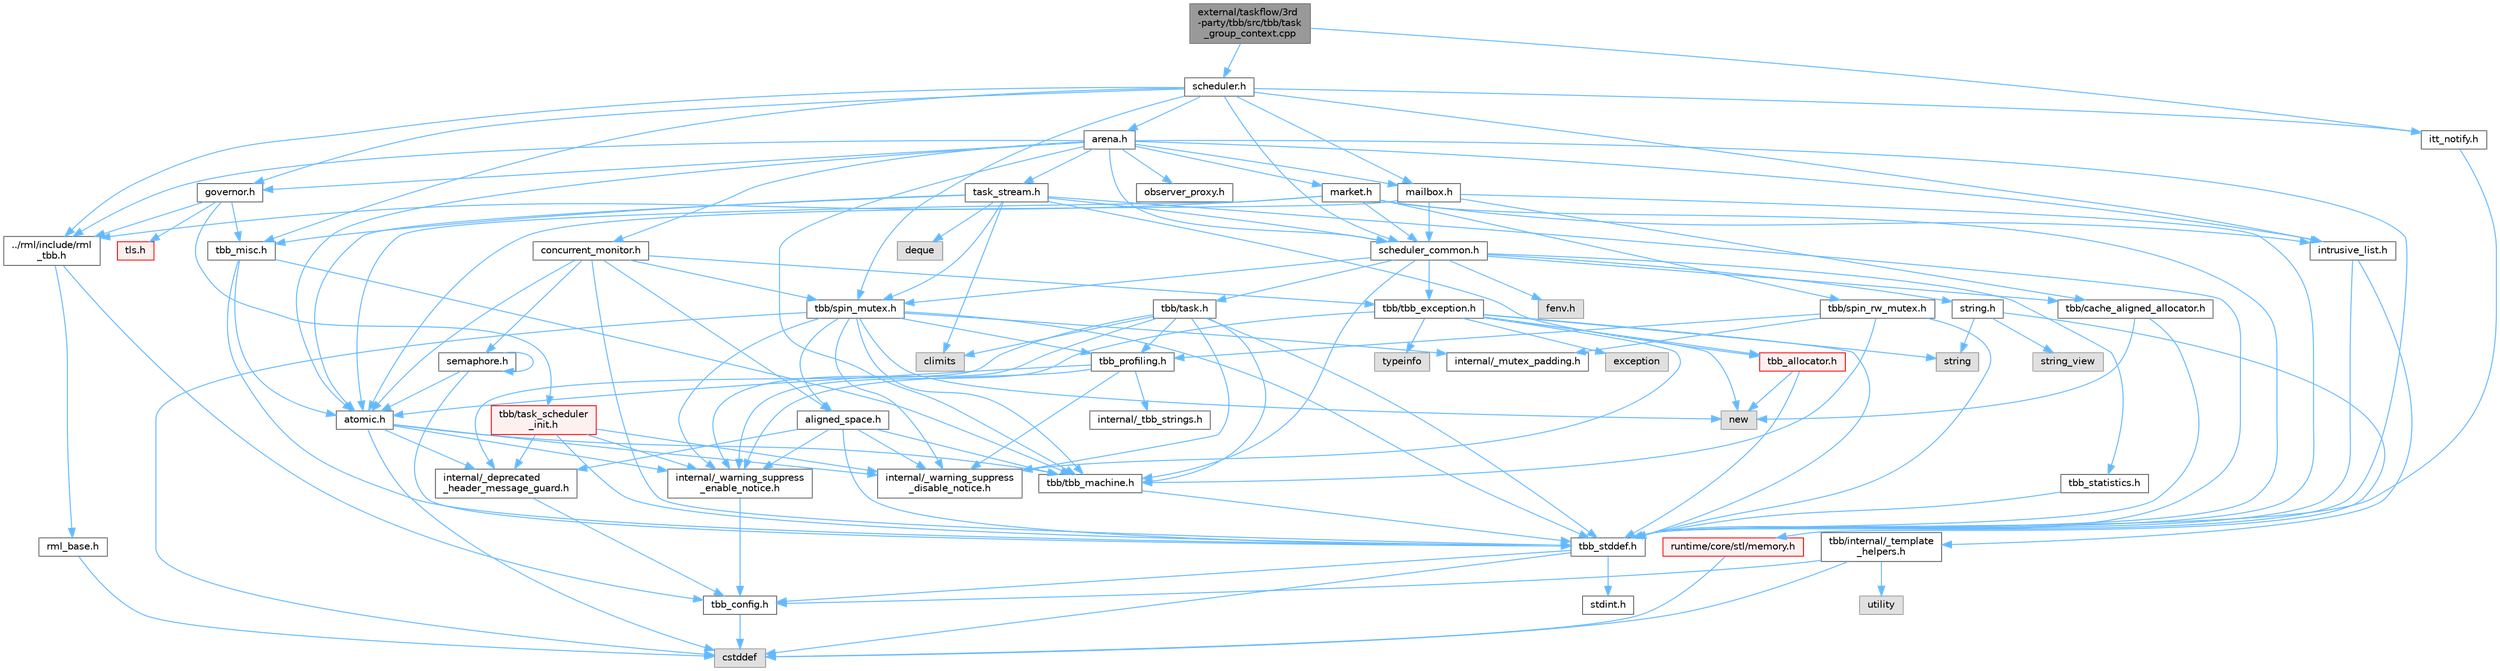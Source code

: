 digraph "external/taskflow/3rd-party/tbb/src/tbb/task_group_context.cpp"
{
 // LATEX_PDF_SIZE
  bgcolor="transparent";
  edge [fontname=Helvetica,fontsize=10,labelfontname=Helvetica,labelfontsize=10];
  node [fontname=Helvetica,fontsize=10,shape=box,height=0.2,width=0.4];
  Node1 [id="Node000001",label="external/taskflow/3rd\l-party/tbb/src/tbb/task\l_group_context.cpp",height=0.2,width=0.4,color="gray40", fillcolor="grey60", style="filled", fontcolor="black",tooltip=" "];
  Node1 -> Node2 [id="edge1_Node000001_Node000002",color="steelblue1",style="solid",tooltip=" "];
  Node2 [id="Node000002",label="scheduler.h",height=0.2,width=0.4,color="grey40", fillcolor="white", style="filled",URL="$scheduler_8h.html",tooltip=" "];
  Node2 -> Node3 [id="edge2_Node000002_Node000003",color="steelblue1",style="solid",tooltip=" "];
  Node3 [id="Node000003",label="scheduler_common.h",height=0.2,width=0.4,color="grey40", fillcolor="white", style="filled",URL="$scheduler__common_8h.html",tooltip=" "];
  Node3 -> Node4 [id="edge3_Node000003_Node000004",color="steelblue1",style="solid",tooltip=" "];
  Node4 [id="Node000004",label="tbb/tbb_machine.h",height=0.2,width=0.4,color="grey40", fillcolor="white", style="filled",URL="$tbb__machine_8h.html",tooltip=" "];
  Node4 -> Node5 [id="edge4_Node000004_Node000005",color="steelblue1",style="solid",tooltip=" "];
  Node5 [id="Node000005",label="tbb_stddef.h",height=0.2,width=0.4,color="grey40", fillcolor="white", style="filled",URL="$tbb__stddef_8h.html",tooltip=" "];
  Node5 -> Node6 [id="edge5_Node000005_Node000006",color="steelblue1",style="solid",tooltip=" "];
  Node6 [id="Node000006",label="tbb_config.h",height=0.2,width=0.4,color="grey40", fillcolor="white", style="filled",URL="$tbb__config_8h.html",tooltip=" "];
  Node6 -> Node7 [id="edge6_Node000006_Node000007",color="steelblue1",style="solid",tooltip=" "];
  Node7 [id="Node000007",label="cstddef",height=0.2,width=0.4,color="grey60", fillcolor="#E0E0E0", style="filled",tooltip=" "];
  Node5 -> Node7 [id="edge7_Node000005_Node000007",color="steelblue1",style="solid",tooltip=" "];
  Node5 -> Node8 [id="edge8_Node000005_Node000008",color="steelblue1",style="solid",tooltip=" "];
  Node8 [id="Node000008",label="stdint.h",height=0.2,width=0.4,color="grey40", fillcolor="white", style="filled",URL="$stdint_8h.html",tooltip=" "];
  Node3 -> Node9 [id="edge9_Node000003_Node000009",color="steelblue1",style="solid",tooltip=" "];
  Node9 [id="Node000009",label="tbb/cache_aligned_allocator.h",height=0.2,width=0.4,color="grey40", fillcolor="white", style="filled",URL="$cache__aligned__allocator_8h.html",tooltip=" "];
  Node9 -> Node10 [id="edge10_Node000009_Node000010",color="steelblue1",style="solid",tooltip=" "];
  Node10 [id="Node000010",label="new",height=0.2,width=0.4,color="grey60", fillcolor="#E0E0E0", style="filled",tooltip=" "];
  Node9 -> Node5 [id="edge11_Node000009_Node000005",color="steelblue1",style="solid",tooltip=" "];
  Node3 -> Node11 [id="edge12_Node000003_Node000011",color="steelblue1",style="solid",tooltip=" "];
  Node11 [id="Node000011",label="string.h",height=0.2,width=0.4,color="grey40", fillcolor="white", style="filled",URL="$string_8h.html",tooltip=" "];
  Node11 -> Node12 [id="edge13_Node000011_Node000012",color="steelblue1",style="solid",tooltip=" "];
  Node12 [id="Node000012",label="string",height=0.2,width=0.4,color="grey60", fillcolor="#E0E0E0", style="filled",tooltip=" "];
  Node11 -> Node13 [id="edge14_Node000011_Node000013",color="steelblue1",style="solid",tooltip=" "];
  Node13 [id="Node000013",label="string_view",height=0.2,width=0.4,color="grey60", fillcolor="#E0E0E0", style="filled",tooltip=" "];
  Node11 -> Node14 [id="edge15_Node000011_Node000014",color="steelblue1",style="solid",tooltip=" "];
  Node14 [id="Node000014",label="runtime/core/stl/memory.h",height=0.2,width=0.4,color="red", fillcolor="#FFF0F0", style="filled",URL="$runtime_2core_2stl_2memory_8h.html",tooltip=" "];
  Node14 -> Node7 [id="edge16_Node000014_Node000007",color="steelblue1",style="solid",tooltip=" "];
  Node3 -> Node158 [id="edge17_Node000003_Node000158",color="steelblue1",style="solid",tooltip=" "];
  Node158 [id="Node000158",label="tbb_statistics.h",height=0.2,width=0.4,color="grey40", fillcolor="white", style="filled",URL="$tbb__statistics_8h.html",tooltip=" "];
  Node158 -> Node5 [id="edge18_Node000158_Node000005",color="steelblue1",style="solid",tooltip=" "];
  Node3 -> Node159 [id="edge19_Node000003_Node000159",color="steelblue1",style="solid",tooltip=" "];
  Node159 [id="Node000159",label="tbb/task.h",height=0.2,width=0.4,color="grey40", fillcolor="white", style="filled",URL="$task_8h.html",tooltip=" "];
  Node159 -> Node160 [id="edge20_Node000159_Node000160",color="steelblue1",style="solid",tooltip=" "];
  Node160 [id="Node000160",label="internal/_deprecated\l_header_message_guard.h",height=0.2,width=0.4,color="grey40", fillcolor="white", style="filled",URL="$__deprecated__header__message__guard_8h.html",tooltip=" "];
  Node160 -> Node6 [id="edge21_Node000160_Node000006",color="steelblue1",style="solid",tooltip=" "];
  Node159 -> Node161 [id="edge22_Node000159_Node000161",color="steelblue1",style="solid",tooltip=" "];
  Node161 [id="Node000161",label="internal/_warning_suppress\l_enable_notice.h",height=0.2,width=0.4,color="grey40", fillcolor="white", style="filled",URL="$__warning__suppress__enable__notice_8h.html",tooltip=" "];
  Node161 -> Node6 [id="edge23_Node000161_Node000006",color="steelblue1",style="solid",tooltip=" "];
  Node159 -> Node5 [id="edge24_Node000159_Node000005",color="steelblue1",style="solid",tooltip=" "];
  Node159 -> Node4 [id="edge25_Node000159_Node000004",color="steelblue1",style="solid",tooltip=" "];
  Node159 -> Node162 [id="edge26_Node000159_Node000162",color="steelblue1",style="solid",tooltip=" "];
  Node162 [id="Node000162",label="tbb_profiling.h",height=0.2,width=0.4,color="grey40", fillcolor="white", style="filled",URL="$tbb__profiling_8h.html",tooltip=" "];
  Node162 -> Node161 [id="edge27_Node000162_Node000161",color="steelblue1",style="solid",tooltip=" "];
  Node162 -> Node163 [id="edge28_Node000162_Node000163",color="steelblue1",style="solid",tooltip=" "];
  Node163 [id="Node000163",label="internal/_tbb_strings.h",height=0.2,width=0.4,color="grey40", fillcolor="white", style="filled",URL="$__tbb__strings_8h.html",tooltip=" "];
  Node162 -> Node164 [id="edge29_Node000162_Node000164",color="steelblue1",style="solid",tooltip=" "];
  Node164 [id="Node000164",label="atomic.h",height=0.2,width=0.4,color="grey40", fillcolor="white", style="filled",URL="$external_2taskflow_23rd-party_2tbb_2include_2tbb_2atomic_8h.html",tooltip=" "];
  Node164 -> Node160 [id="edge30_Node000164_Node000160",color="steelblue1",style="solid",tooltip=" "];
  Node164 -> Node161 [id="edge31_Node000164_Node000161",color="steelblue1",style="solid",tooltip=" "];
  Node164 -> Node7 [id="edge32_Node000164_Node000007",color="steelblue1",style="solid",tooltip=" "];
  Node164 -> Node4 [id="edge33_Node000164_Node000004",color="steelblue1",style="solid",tooltip=" "];
  Node164 -> Node165 [id="edge34_Node000164_Node000165",color="steelblue1",style="solid",tooltip=" "];
  Node165 [id="Node000165",label="internal/_warning_suppress\l_disable_notice.h",height=0.2,width=0.4,color="grey40", fillcolor="white", style="filled",URL="$__warning__suppress__disable__notice_8h.html",tooltip=" "];
  Node162 -> Node165 [id="edge35_Node000162_Node000165",color="steelblue1",style="solid",tooltip=" "];
  Node159 -> Node166 [id="edge36_Node000159_Node000166",color="steelblue1",style="solid",tooltip=" "];
  Node166 [id="Node000166",label="climits",height=0.2,width=0.4,color="grey60", fillcolor="#E0E0E0", style="filled",tooltip=" "];
  Node159 -> Node165 [id="edge37_Node000159_Node000165",color="steelblue1",style="solid",tooltip=" "];
  Node3 -> Node167 [id="edge38_Node000003_Node000167",color="steelblue1",style="solid",tooltip=" "];
  Node167 [id="Node000167",label="tbb/tbb_exception.h",height=0.2,width=0.4,color="grey40", fillcolor="white", style="filled",URL="$tbb__exception_8h.html",tooltip=" "];
  Node167 -> Node161 [id="edge39_Node000167_Node000161",color="steelblue1",style="solid",tooltip=" "];
  Node167 -> Node5 [id="edge40_Node000167_Node000005",color="steelblue1",style="solid",tooltip=" "];
  Node167 -> Node168 [id="edge41_Node000167_Node000168",color="steelblue1",style="solid",tooltip=" "];
  Node168 [id="Node000168",label="exception",height=0.2,width=0.4,color="grey60", fillcolor="#E0E0E0", style="filled",tooltip=" "];
  Node167 -> Node10 [id="edge42_Node000167_Node000010",color="steelblue1",style="solid",tooltip=" "];
  Node167 -> Node12 [id="edge43_Node000167_Node000012",color="steelblue1",style="solid",tooltip=" "];
  Node167 -> Node169 [id="edge44_Node000167_Node000169",color="steelblue1",style="solid",tooltip=" "];
  Node169 [id="Node000169",label="tbb_allocator.h",height=0.2,width=0.4,color="red", fillcolor="#FFF0F0", style="filled",URL="$tbb__allocator_8h.html",tooltip=" "];
  Node169 -> Node5 [id="edge45_Node000169_Node000005",color="steelblue1",style="solid",tooltip=" "];
  Node169 -> Node10 [id="edge46_Node000169_Node000010",color="steelblue1",style="solid",tooltip=" "];
  Node167 -> Node170 [id="edge47_Node000167_Node000170",color="steelblue1",style="solid",tooltip=" "];
  Node170 [id="Node000170",label="typeinfo",height=0.2,width=0.4,color="grey60", fillcolor="#E0E0E0", style="filled",tooltip=" "];
  Node167 -> Node165 [id="edge48_Node000167_Node000165",color="steelblue1",style="solid",tooltip=" "];
  Node3 -> Node171 [id="edge49_Node000003_Node000171",color="steelblue1",style="solid",tooltip=" "];
  Node171 [id="Node000171",label="tbb/spin_mutex.h",height=0.2,width=0.4,color="grey40", fillcolor="white", style="filled",URL="$external_2taskflow_23rd-party_2tbb_2include_2tbb_2spin__mutex_8h.html",tooltip=" "];
  Node171 -> Node161 [id="edge50_Node000171_Node000161",color="steelblue1",style="solid",tooltip=" "];
  Node171 -> Node7 [id="edge51_Node000171_Node000007",color="steelblue1",style="solid",tooltip=" "];
  Node171 -> Node10 [id="edge52_Node000171_Node000010",color="steelblue1",style="solid",tooltip=" "];
  Node171 -> Node172 [id="edge53_Node000171_Node000172",color="steelblue1",style="solid",tooltip=" "];
  Node172 [id="Node000172",label="aligned_space.h",height=0.2,width=0.4,color="grey40", fillcolor="white", style="filled",URL="$aligned__space_8h.html",tooltip=" "];
  Node172 -> Node160 [id="edge54_Node000172_Node000160",color="steelblue1",style="solid",tooltip=" "];
  Node172 -> Node161 [id="edge55_Node000172_Node000161",color="steelblue1",style="solid",tooltip=" "];
  Node172 -> Node5 [id="edge56_Node000172_Node000005",color="steelblue1",style="solid",tooltip=" "];
  Node172 -> Node4 [id="edge57_Node000172_Node000004",color="steelblue1",style="solid",tooltip=" "];
  Node172 -> Node165 [id="edge58_Node000172_Node000165",color="steelblue1",style="solid",tooltip=" "];
  Node171 -> Node5 [id="edge59_Node000171_Node000005",color="steelblue1",style="solid",tooltip=" "];
  Node171 -> Node4 [id="edge60_Node000171_Node000004",color="steelblue1",style="solid",tooltip=" "];
  Node171 -> Node162 [id="edge61_Node000171_Node000162",color="steelblue1",style="solid",tooltip=" "];
  Node171 -> Node173 [id="edge62_Node000171_Node000173",color="steelblue1",style="solid",tooltip=" "];
  Node173 [id="Node000173",label="internal/_mutex_padding.h",height=0.2,width=0.4,color="grey40", fillcolor="white", style="filled",URL="$__mutex__padding_8h.html",tooltip=" "];
  Node171 -> Node165 [id="edge63_Node000171_Node000165",color="steelblue1",style="solid",tooltip=" "];
  Node3 -> Node174 [id="edge64_Node000003_Node000174",color="steelblue1",style="solid",tooltip=" "];
  Node174 [id="Node000174",label="fenv.h",height=0.2,width=0.4,color="grey60", fillcolor="#E0E0E0", style="filled",tooltip=" "];
  Node2 -> Node171 [id="edge65_Node000002_Node000171",color="steelblue1",style="solid",tooltip=" "];
  Node2 -> Node175 [id="edge66_Node000002_Node000175",color="steelblue1",style="solid",tooltip=" "];
  Node175 [id="Node000175",label="mailbox.h",height=0.2,width=0.4,color="grey40", fillcolor="white", style="filled",URL="$mailbox_8h.html",tooltip=" "];
  Node175 -> Node5 [id="edge67_Node000175_Node000005",color="steelblue1",style="solid",tooltip=" "];
  Node175 -> Node9 [id="edge68_Node000175_Node000009",color="steelblue1",style="solid",tooltip=" "];
  Node175 -> Node3 [id="edge69_Node000175_Node000003",color="steelblue1",style="solid",tooltip=" "];
  Node175 -> Node164 [id="edge70_Node000175_Node000164",color="steelblue1",style="solid",tooltip=" "];
  Node2 -> Node176 [id="edge71_Node000002_Node000176",color="steelblue1",style="solid",tooltip=" "];
  Node176 [id="Node000176",label="tbb_misc.h",height=0.2,width=0.4,color="grey40", fillcolor="white", style="filled",URL="$tbb__misc_8h.html",tooltip=" "];
  Node176 -> Node5 [id="edge72_Node000176_Node000005",color="steelblue1",style="solid",tooltip=" "];
  Node176 -> Node4 [id="edge73_Node000176_Node000004",color="steelblue1",style="solid",tooltip=" "];
  Node176 -> Node164 [id="edge74_Node000176_Node000164",color="steelblue1",style="solid",tooltip=" "];
  Node2 -> Node177 [id="edge75_Node000002_Node000177",color="steelblue1",style="solid",tooltip=" "];
  Node177 [id="Node000177",label="itt_notify.h",height=0.2,width=0.4,color="grey40", fillcolor="white", style="filled",URL="$itt__notify_8h.html",tooltip=" "];
  Node177 -> Node5 [id="edge76_Node000177_Node000005",color="steelblue1",style="solid",tooltip=" "];
  Node2 -> Node178 [id="edge77_Node000002_Node000178",color="steelblue1",style="solid",tooltip=" "];
  Node178 [id="Node000178",label="../rml/include/rml\l_tbb.h",height=0.2,width=0.4,color="grey40", fillcolor="white", style="filled",URL="$rml__tbb_8h.html",tooltip=" "];
  Node178 -> Node6 [id="edge78_Node000178_Node000006",color="steelblue1",style="solid",tooltip=" "];
  Node178 -> Node179 [id="edge79_Node000178_Node000179",color="steelblue1",style="solid",tooltip=" "];
  Node179 [id="Node000179",label="rml_base.h",height=0.2,width=0.4,color="grey40", fillcolor="white", style="filled",URL="$rml__base_8h.html",tooltip=" "];
  Node179 -> Node7 [id="edge80_Node000179_Node000007",color="steelblue1",style="solid",tooltip=" "];
  Node2 -> Node180 [id="edge81_Node000002_Node000180",color="steelblue1",style="solid",tooltip=" "];
  Node180 [id="Node000180",label="intrusive_list.h",height=0.2,width=0.4,color="grey40", fillcolor="white", style="filled",URL="$external_2taskflow_23rd-party_2tbb_2src_2tbb_2intrusive__list_8h.html",tooltip=" "];
  Node180 -> Node5 [id="edge82_Node000180_Node000005",color="steelblue1",style="solid",tooltip=" "];
  Node180 -> Node181 [id="edge83_Node000180_Node000181",color="steelblue1",style="solid",tooltip=" "];
  Node181 [id="Node000181",label="tbb/internal/_template\l_helpers.h",height=0.2,width=0.4,color="grey40", fillcolor="white", style="filled",URL="$__template__helpers_8h.html",tooltip=" "];
  Node181 -> Node64 [id="edge84_Node000181_Node000064",color="steelblue1",style="solid",tooltip=" "];
  Node64 [id="Node000064",label="utility",height=0.2,width=0.4,color="grey60", fillcolor="#E0E0E0", style="filled",tooltip=" "];
  Node181 -> Node7 [id="edge85_Node000181_Node000007",color="steelblue1",style="solid",tooltip=" "];
  Node181 -> Node6 [id="edge86_Node000181_Node000006",color="steelblue1",style="solid",tooltip=" "];
  Node2 -> Node182 [id="edge87_Node000002_Node000182",color="steelblue1",style="solid",tooltip=" "];
  Node182 [id="Node000182",label="arena.h",height=0.2,width=0.4,color="grey40", fillcolor="white", style="filled",URL="$arena_8h.html",tooltip=" "];
  Node182 -> Node5 [id="edge88_Node000182_Node000005",color="steelblue1",style="solid",tooltip=" "];
  Node182 -> Node164 [id="edge89_Node000182_Node000164",color="steelblue1",style="solid",tooltip=" "];
  Node182 -> Node4 [id="edge90_Node000182_Node000004",color="steelblue1",style="solid",tooltip=" "];
  Node182 -> Node3 [id="edge91_Node000182_Node000003",color="steelblue1",style="solid",tooltip=" "];
  Node182 -> Node180 [id="edge92_Node000182_Node000180",color="steelblue1",style="solid",tooltip=" "];
  Node182 -> Node183 [id="edge93_Node000182_Node000183",color="steelblue1",style="solid",tooltip=" "];
  Node183 [id="Node000183",label="task_stream.h",height=0.2,width=0.4,color="grey40", fillcolor="white", style="filled",URL="$task__stream_8h.html",tooltip=" "];
  Node183 -> Node5 [id="edge94_Node000183_Node000005",color="steelblue1",style="solid",tooltip=" "];
  Node183 -> Node184 [id="edge95_Node000183_Node000184",color="steelblue1",style="solid",tooltip=" "];
  Node184 [id="Node000184",label="deque",height=0.2,width=0.4,color="grey60", fillcolor="#E0E0E0", style="filled",tooltip=" "];
  Node183 -> Node166 [id="edge96_Node000183_Node000166",color="steelblue1",style="solid",tooltip=" "];
  Node183 -> Node164 [id="edge97_Node000183_Node000164",color="steelblue1",style="solid",tooltip=" "];
  Node183 -> Node171 [id="edge98_Node000183_Node000171",color="steelblue1",style="solid",tooltip=" "];
  Node183 -> Node169 [id="edge99_Node000183_Node000169",color="steelblue1",style="solid",tooltip=" "];
  Node183 -> Node3 [id="edge100_Node000183_Node000003",color="steelblue1",style="solid",tooltip=" "];
  Node183 -> Node176 [id="edge101_Node000183_Node000176",color="steelblue1",style="solid",tooltip=" "];
  Node182 -> Node178 [id="edge102_Node000182_Node000178",color="steelblue1",style="solid",tooltip=" "];
  Node182 -> Node175 [id="edge103_Node000182_Node000175",color="steelblue1",style="solid",tooltip=" "];
  Node182 -> Node185 [id="edge104_Node000182_Node000185",color="steelblue1",style="solid",tooltip=" "];
  Node185 [id="Node000185",label="observer_proxy.h",height=0.2,width=0.4,color="grey40", fillcolor="white", style="filled",URL="$observer__proxy_8h.html",tooltip=" "];
  Node182 -> Node186 [id="edge105_Node000182_Node000186",color="steelblue1",style="solid",tooltip=" "];
  Node186 [id="Node000186",label="market.h",height=0.2,width=0.4,color="grey40", fillcolor="white", style="filled",URL="$market_8h.html",tooltip=" "];
  Node186 -> Node5 [id="edge106_Node000186_Node000005",color="steelblue1",style="solid",tooltip=" "];
  Node186 -> Node3 [id="edge107_Node000186_Node000003",color="steelblue1",style="solid",tooltip=" "];
  Node186 -> Node164 [id="edge108_Node000186_Node000164",color="steelblue1",style="solid",tooltip=" "];
  Node186 -> Node187 [id="edge109_Node000186_Node000187",color="steelblue1",style="solid",tooltip=" "];
  Node187 [id="Node000187",label="tbb/spin_rw_mutex.h",height=0.2,width=0.4,color="grey40", fillcolor="white", style="filled",URL="$spin__rw__mutex_8h.html",tooltip=" "];
  Node187 -> Node5 [id="edge110_Node000187_Node000005",color="steelblue1",style="solid",tooltip=" "];
  Node187 -> Node4 [id="edge111_Node000187_Node000004",color="steelblue1",style="solid",tooltip=" "];
  Node187 -> Node162 [id="edge112_Node000187_Node000162",color="steelblue1",style="solid",tooltip=" "];
  Node187 -> Node173 [id="edge113_Node000187_Node000173",color="steelblue1",style="solid",tooltip=" "];
  Node186 -> Node178 [id="edge114_Node000186_Node000178",color="steelblue1",style="solid",tooltip=" "];
  Node186 -> Node180 [id="edge115_Node000186_Node000180",color="steelblue1",style="solid",tooltip=" "];
  Node182 -> Node188 [id="edge116_Node000182_Node000188",color="steelblue1",style="solid",tooltip=" "];
  Node188 [id="Node000188",label="governor.h",height=0.2,width=0.4,color="grey40", fillcolor="white", style="filled",URL="$governor_8h.html",tooltip=" "];
  Node188 -> Node189 [id="edge117_Node000188_Node000189",color="steelblue1",style="solid",tooltip=" "];
  Node189 [id="Node000189",label="tbb/task_scheduler\l_init.h",height=0.2,width=0.4,color="red", fillcolor="#FFF0F0", style="filled",URL="$task__scheduler__init_8h.html",tooltip=" "];
  Node189 -> Node160 [id="edge118_Node000189_Node000160",color="steelblue1",style="solid",tooltip=" "];
  Node189 -> Node161 [id="edge119_Node000189_Node000161",color="steelblue1",style="solid",tooltip=" "];
  Node189 -> Node5 [id="edge120_Node000189_Node000005",color="steelblue1",style="solid",tooltip=" "];
  Node189 -> Node165 [id="edge121_Node000189_Node000165",color="steelblue1",style="solid",tooltip=" "];
  Node188 -> Node178 [id="edge122_Node000188_Node000178",color="steelblue1",style="solid",tooltip=" "];
  Node188 -> Node176 [id="edge123_Node000188_Node000176",color="steelblue1",style="solid",tooltip=" "];
  Node188 -> Node190 [id="edge124_Node000188_Node000190",color="steelblue1",style="solid",tooltip=" "];
  Node190 [id="Node000190",label="tls.h",height=0.2,width=0.4,color="red", fillcolor="#FFF0F0", style="filled",URL="$tls_8h.html",tooltip=" "];
  Node182 -> Node192 [id="edge125_Node000182_Node000192",color="steelblue1",style="solid",tooltip=" "];
  Node192 [id="Node000192",label="concurrent_monitor.h",height=0.2,width=0.4,color="grey40", fillcolor="white", style="filled",URL="$concurrent__monitor_8h.html",tooltip=" "];
  Node192 -> Node5 [id="edge126_Node000192_Node000005",color="steelblue1",style="solid",tooltip=" "];
  Node192 -> Node164 [id="edge127_Node000192_Node000164",color="steelblue1",style="solid",tooltip=" "];
  Node192 -> Node171 [id="edge128_Node000192_Node000171",color="steelblue1",style="solid",tooltip=" "];
  Node192 -> Node167 [id="edge129_Node000192_Node000167",color="steelblue1",style="solid",tooltip=" "];
  Node192 -> Node172 [id="edge130_Node000192_Node000172",color="steelblue1",style="solid",tooltip=" "];
  Node192 -> Node193 [id="edge131_Node000192_Node000193",color="steelblue1",style="solid",tooltip=" "];
  Node193 [id="Node000193",label="semaphore.h",height=0.2,width=0.4,color="grey40", fillcolor="white", style="filled",URL="$semaphore_8h.html",tooltip=" "];
  Node193 -> Node164 [id="edge132_Node000193_Node000164",color="steelblue1",style="solid",tooltip=" "];
  Node193 -> Node5 [id="edge133_Node000193_Node000005",color="steelblue1",style="solid",tooltip=" "];
  Node193 -> Node193 [id="edge134_Node000193_Node000193",color="steelblue1",style="solid",tooltip=" "];
  Node2 -> Node188 [id="edge135_Node000002_Node000188",color="steelblue1",style="solid",tooltip=" "];
  Node1 -> Node177 [id="edge136_Node000001_Node000177",color="steelblue1",style="solid",tooltip=" "];
}
